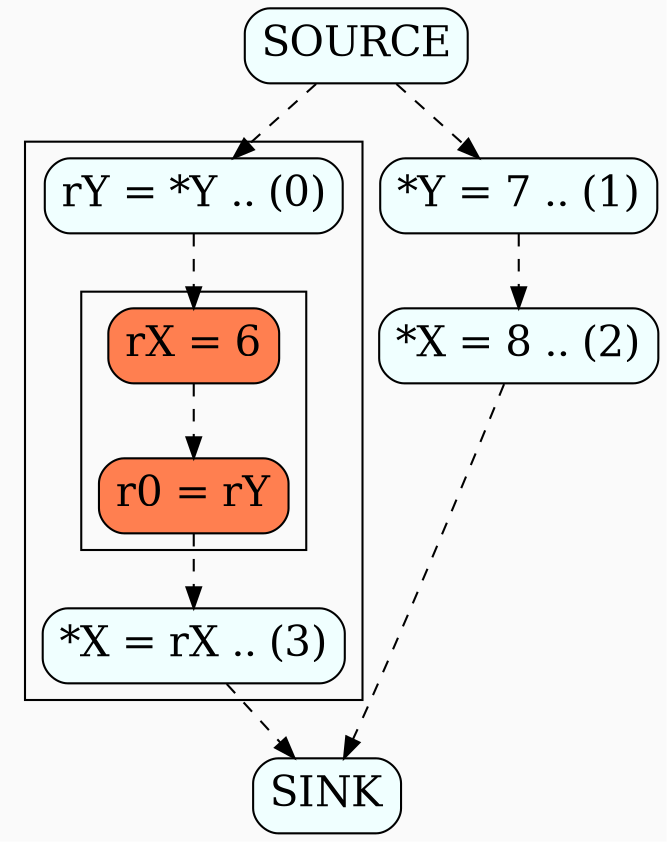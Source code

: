 digraph {
  graph[bgcolor=gray98,compound=true]
  node[fontsize=20,shape=box,fillcolor=azure, style="filled,rounded"]

  subgraph cluster_1 {
    Prologue[label="rY = *Y .. (0)"]
    Epilogue[label="*X = rX .. (3)"]
    subgraph cluster_0 {
      node[fillcolor=coral]
      StoreX6[label="rX = 6"]
      LoadY[label="r0 = rY"]
    }
  }

  StoreY[label="*Y = 7 .. (1)"]
  StoreX7[label="*X = 8 .. (2)"]

  SOURCE -> Prologue[style=dashed]
  Prologue -> StoreX6[style=dashed]
  StoreX6 -> LoadY[style=dashed]
  LoadY -> Epilogue[style=dashed]
  Epilogue -> SINK[style=dashed]

  SOURCE -> StoreY[style=dashed]
  StoreY -> StoreX7[style=dashed]
  StoreX7 -> SINK[style=dashed]
}
